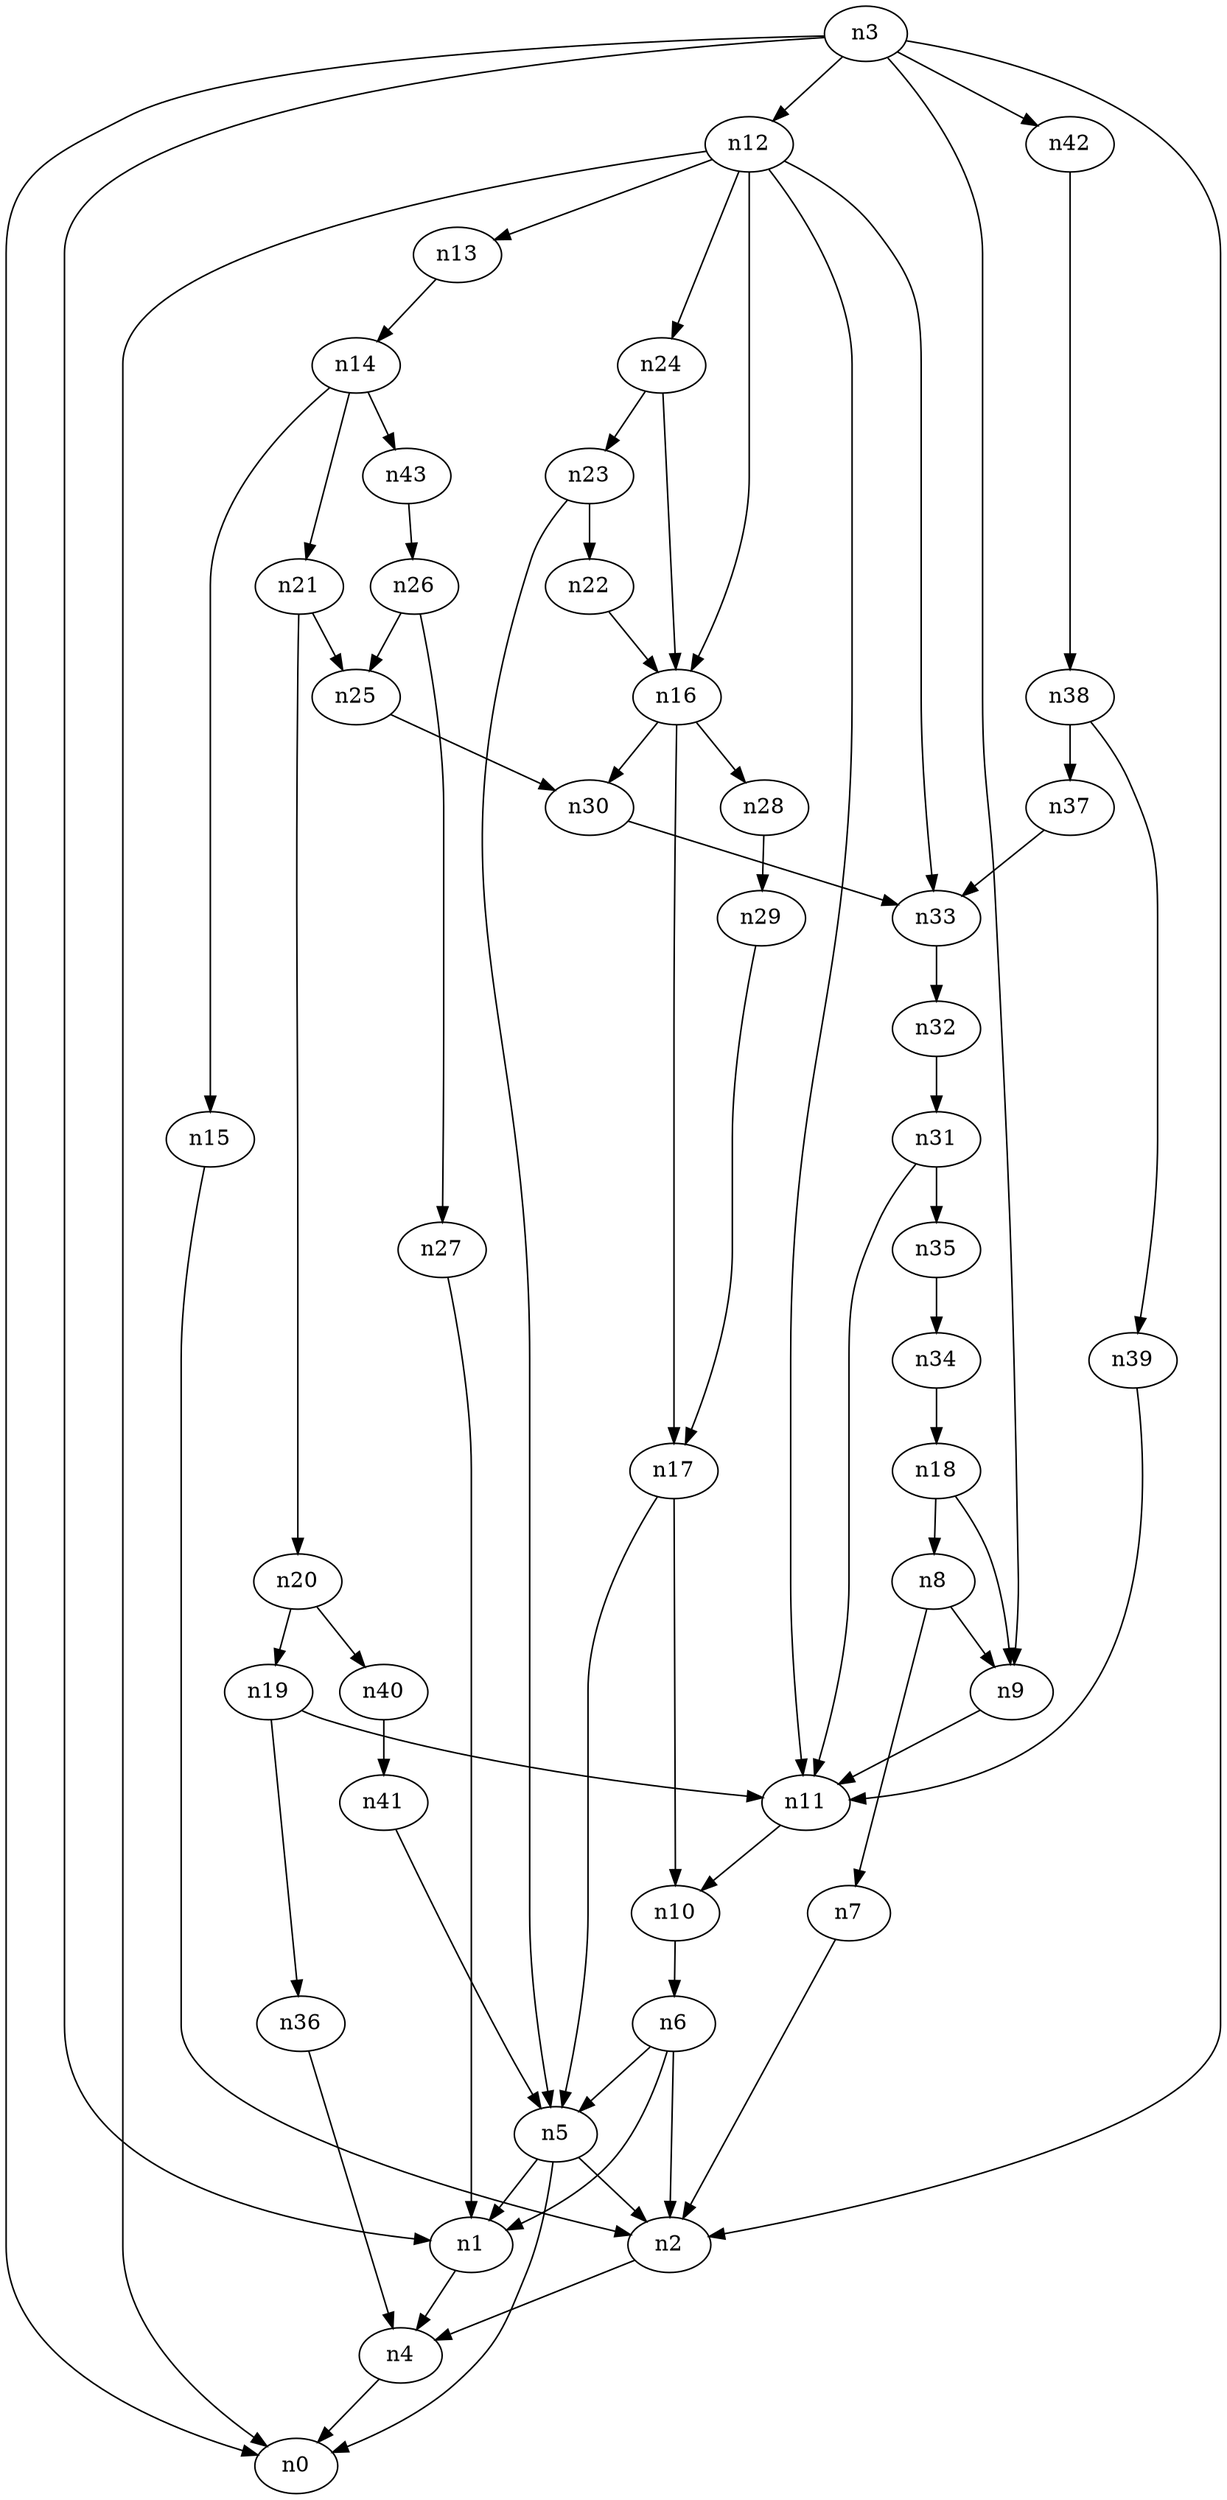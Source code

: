 digraph G {
	n1 -> n4	 [_graphml_id=e4];
	n2 -> n4	 [_graphml_id=e7];
	n3 -> n0	 [_graphml_id=e0];
	n3 -> n1	 [_graphml_id=e3];
	n3 -> n2	 [_graphml_id=e6];
	n3 -> n9	 [_graphml_id=e15];
	n3 -> n12	 [_graphml_id=e21];
	n3 -> n42	 [_graphml_id=e67];
	n4 -> n0	 [_graphml_id=e1];
	n5 -> n0	 [_graphml_id=e2];
	n5 -> n1	 [_graphml_id=e5];
	n5 -> n2	 [_graphml_id=e8];
	n6 -> n1	 [_graphml_id=e11];
	n6 -> n2	 [_graphml_id=e10];
	n6 -> n5	 [_graphml_id=e9];
	n7 -> n2	 [_graphml_id=e12];
	n8 -> n7	 [_graphml_id=e13];
	n8 -> n9	 [_graphml_id=e14];
	n9 -> n11	 [_graphml_id=e18];
	n10 -> n6	 [_graphml_id=e16];
	n11 -> n10	 [_graphml_id=e17];
	n12 -> n0	 [_graphml_id=e20];
	n12 -> n11	 [_graphml_id=e19];
	n12 -> n13	 [_graphml_id=e22];
	n12 -> n16	 [_graphml_id=e26];
	n12 -> n24	 [_graphml_id=e39];
	n12 -> n33	 [_graphml_id=e69];
	n13 -> n14	 [_graphml_id=e23];
	n14 -> n15	 [_graphml_id=e24];
	n14 -> n21	 [_graphml_id=e34];
	n14 -> n43	 [_graphml_id=e70];
	n15 -> n2	 [_graphml_id=e25];
	n16 -> n17	 [_graphml_id=e27];
	n16 -> n28	 [_graphml_id=e44];
	n16 -> n30	 [_graphml_id=e48];
	n17 -> n5	 [_graphml_id=e28];
	n17 -> n10	 [_graphml_id=e49];
	n18 -> n8	 [_graphml_id=e30];
	n18 -> n9	 [_graphml_id=e29];
	n19 -> n11	 [_graphml_id=e31];
	n19 -> n36	 [_graphml_id=e57];
	n20 -> n19	 [_graphml_id=e32];
	n20 -> n40	 [_graphml_id=e64];
	n21 -> n20	 [_graphml_id=e33];
	n21 -> n25	 [_graphml_id=e40];
	n22 -> n16	 [_graphml_id=e35];
	n23 -> n5	 [_graphml_id=e37];
	n23 -> n22	 [_graphml_id=e36];
	n24 -> n16	 [_graphml_id=e59];
	n24 -> n23	 [_graphml_id=e38];
	n25 -> n30	 [_graphml_id=e47];
	n26 -> n25	 [_graphml_id=e41];
	n26 -> n27	 [_graphml_id=e42];
	n27 -> n1	 [_graphml_id=e43];
	n28 -> n29	 [_graphml_id=e45];
	n29 -> n17	 [_graphml_id=e46];
	n30 -> n33	 [_graphml_id=e53];
	n31 -> n11	 [_graphml_id=e50];
	n31 -> n35	 [_graphml_id=e56];
	n32 -> n31	 [_graphml_id=e51];
	n33 -> n32	 [_graphml_id=e52];
	n34 -> n18	 [_graphml_id=e54];
	n35 -> n34	 [_graphml_id=e55];
	n36 -> n4	 [_graphml_id=e58];
	n37 -> n33	 [_graphml_id=e60];
	n38 -> n37	 [_graphml_id=e61];
	n38 -> n39	 [_graphml_id=e62];
	n39 -> n11	 [_graphml_id=e63];
	n40 -> n41	 [_graphml_id=e65];
	n41 -> n5	 [_graphml_id=e66];
	n42 -> n38	 [_graphml_id=e68];
	n43 -> n26	 [_graphml_id=e71];
}

